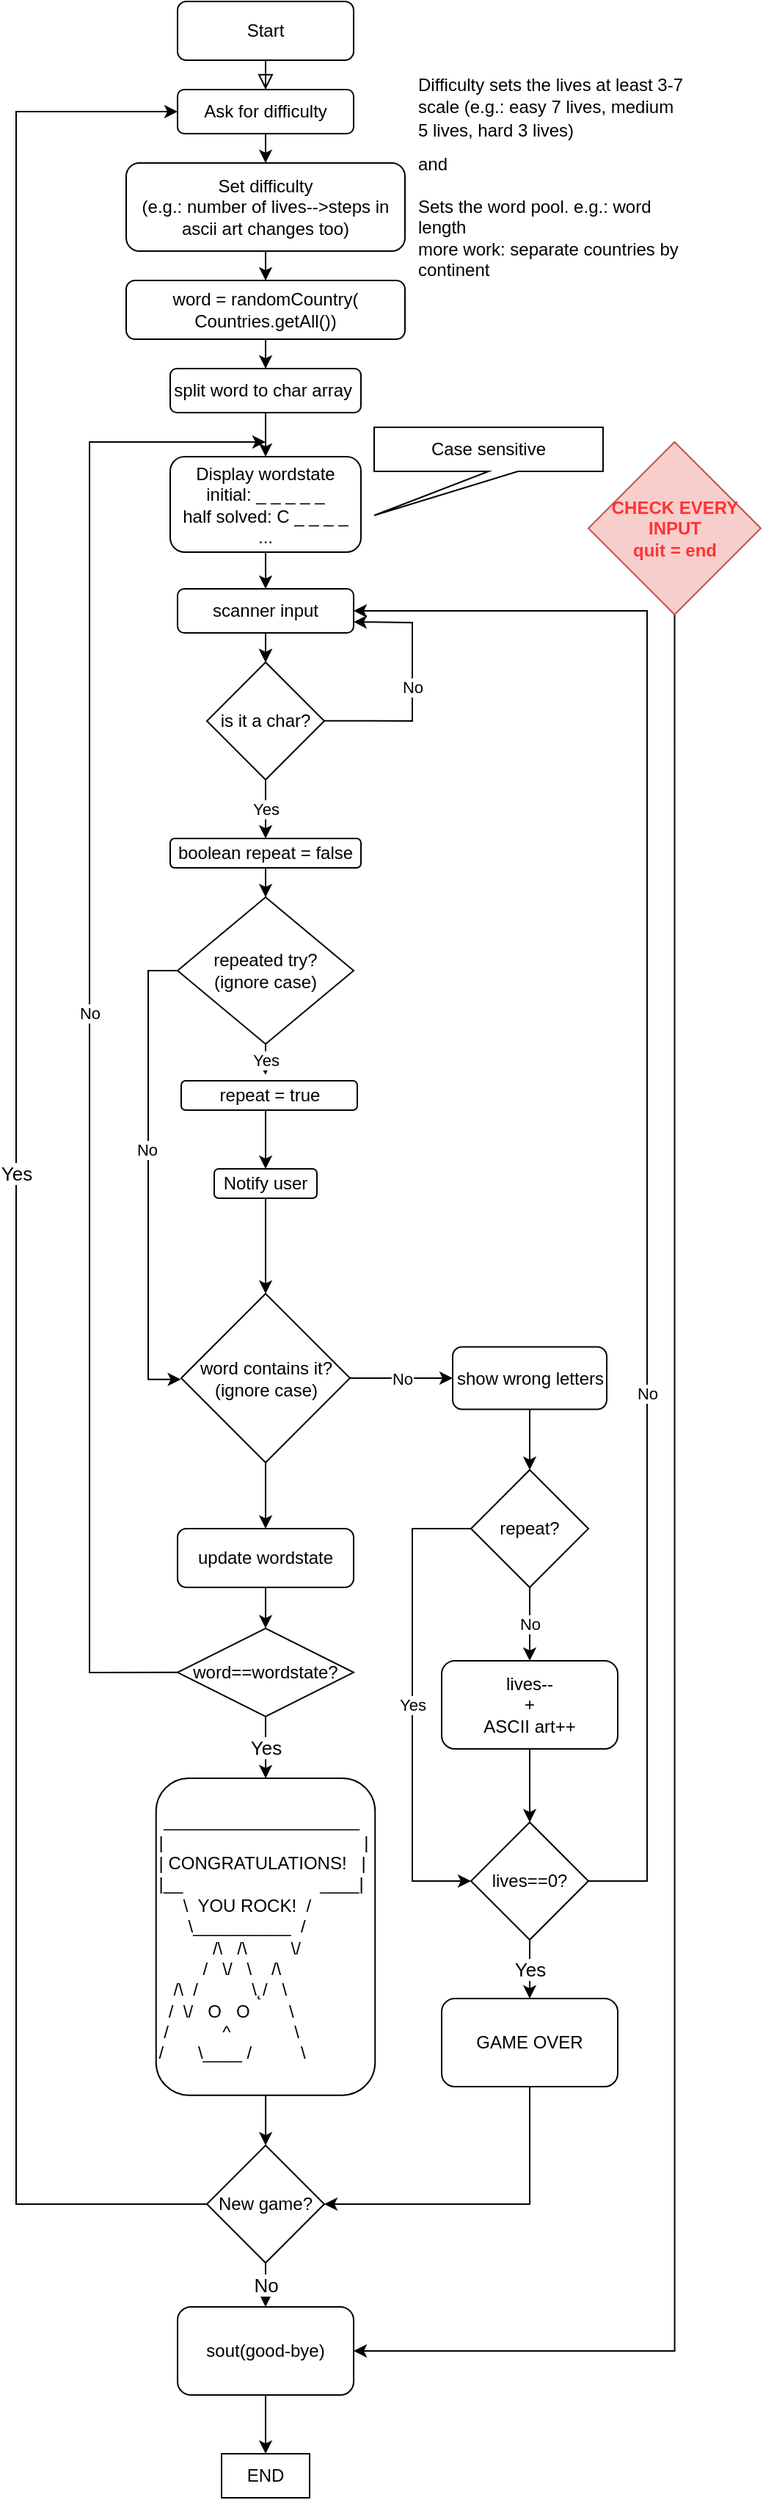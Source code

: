 <mxfile version="20.2.3" type="device"><diagram id="C5RBs43oDa-KdzZeNtuy" name="Page-1"><mxGraphModel dx="1422" dy="762" grid="1" gridSize="10" guides="1" tooltips="1" connect="1" arrows="1" fold="1" page="1" pageScale="1" pageWidth="827" pageHeight="1169" math="0" shadow="0"><root><mxCell id="WIyWlLk6GJQsqaUBKTNV-0"/><mxCell id="WIyWlLk6GJQsqaUBKTNV-1" parent="WIyWlLk6GJQsqaUBKTNV-0"/><mxCell id="WIyWlLk6GJQsqaUBKTNV-2" value="" style="rounded=0;html=1;jettySize=auto;orthogonalLoop=1;fontSize=11;endArrow=block;endFill=0;endSize=8;strokeWidth=1;shadow=0;labelBackgroundColor=none;edgeStyle=orthogonalEdgeStyle;" parent="WIyWlLk6GJQsqaUBKTNV-1" source="WIyWlLk6GJQsqaUBKTNV-3" target="CVo1SqyGIrOw2i-RHTwR-0" edge="1"><mxGeometry relative="1" as="geometry"/></mxCell><mxCell id="WIyWlLk6GJQsqaUBKTNV-3" value="Start" style="rounded=1;whiteSpace=wrap;html=1;fontSize=12;glass=0;strokeWidth=1;shadow=0;" parent="WIyWlLk6GJQsqaUBKTNV-1" vertex="1"><mxGeometry x="160" y="30" width="120" height="40" as="geometry"/></mxCell><mxCell id="CVo1SqyGIrOw2i-RHTwR-4" style="edgeStyle=orthogonalEdgeStyle;rounded=0;orthogonalLoop=1;jettySize=auto;html=1;entryX=0.5;entryY=0;entryDx=0;entryDy=0;" parent="WIyWlLk6GJQsqaUBKTNV-1" source="CVo1SqyGIrOw2i-RHTwR-0" target="CVo1SqyGIrOw2i-RHTwR-3" edge="1"><mxGeometry relative="1" as="geometry"/></mxCell><mxCell id="CVo1SqyGIrOw2i-RHTwR-0" value="Ask for difficulty" style="rounded=1;whiteSpace=wrap;html=1;" parent="WIyWlLk6GJQsqaUBKTNV-1" vertex="1"><mxGeometry x="160" y="90" width="120" height="30" as="geometry"/></mxCell><mxCell id="CVo1SqyGIrOw2i-RHTwR-6" style="edgeStyle=orthogonalEdgeStyle;rounded=0;orthogonalLoop=1;jettySize=auto;html=1;entryX=0.5;entryY=0;entryDx=0;entryDy=0;" parent="WIyWlLk6GJQsqaUBKTNV-1" source="CVo1SqyGIrOw2i-RHTwR-3" target="CVo1SqyGIrOw2i-RHTwR-5" edge="1"><mxGeometry relative="1" as="geometry"/></mxCell><mxCell id="CVo1SqyGIrOw2i-RHTwR-3" value="Set difficulty&lt;br&gt;(e.g.: number of lives--&amp;gt;steps in ascii art changes too)" style="rounded=1;whiteSpace=wrap;html=1;" parent="WIyWlLk6GJQsqaUBKTNV-1" vertex="1"><mxGeometry x="125" y="140" width="190" height="60" as="geometry"/></mxCell><mxCell id="CVo1SqyGIrOw2i-RHTwR-9" value="" style="edgeStyle=orthogonalEdgeStyle;rounded=0;orthogonalLoop=1;jettySize=auto;html=1;" parent="WIyWlLk6GJQsqaUBKTNV-1" source="CVo1SqyGIrOw2i-RHTwR-5" target="CVo1SqyGIrOw2i-RHTwR-8" edge="1"><mxGeometry relative="1" as="geometry"/></mxCell><mxCell id="CVo1SqyGIrOw2i-RHTwR-5" value="word = randomCountry( Countries.getAll())" style="rounded=1;whiteSpace=wrap;html=1;" parent="WIyWlLk6GJQsqaUBKTNV-1" vertex="1"><mxGeometry x="125" y="220" width="190" height="40" as="geometry"/></mxCell><mxCell id="CVo1SqyGIrOw2i-RHTwR-64" value="" style="edgeStyle=orthogonalEdgeStyle;rounded=0;comic=0;orthogonalLoop=1;jettySize=auto;html=1;" parent="WIyWlLk6GJQsqaUBKTNV-1" source="CVo1SqyGIrOw2i-RHTwR-8" target="CVo1SqyGIrOw2i-RHTwR-58" edge="1"><mxGeometry relative="1" as="geometry"/></mxCell><mxCell id="CVo1SqyGIrOw2i-RHTwR-8" value="split word to char array&amp;nbsp;" style="rounded=1;whiteSpace=wrap;html=1;" parent="WIyWlLk6GJQsqaUBKTNV-1" vertex="1"><mxGeometry x="155" y="280" width="130" height="30" as="geometry"/></mxCell><mxCell id="CVo1SqyGIrOw2i-RHTwR-13" value="" style="edgeStyle=orthogonalEdgeStyle;rounded=0;orthogonalLoop=1;jettySize=auto;html=1;" parent="WIyWlLk6GJQsqaUBKTNV-1" source="CVo1SqyGIrOw2i-RHTwR-10" target="CVo1SqyGIrOw2i-RHTwR-12" edge="1"><mxGeometry relative="1" as="geometry"/></mxCell><mxCell id="CVo1SqyGIrOw2i-RHTwR-66" value="" style="edgeStyle=orthogonalEdgeStyle;rounded=0;comic=0;orthogonalLoop=1;jettySize=auto;html=1;" parent="WIyWlLk6GJQsqaUBKTNV-1" source="CVo1SqyGIrOw2i-RHTwR-10" target="CVo1SqyGIrOw2i-RHTwR-12" edge="1"><mxGeometry relative="1" as="geometry"/></mxCell><mxCell id="CVo1SqyGIrOw2i-RHTwR-10" value="scanner input" style="rounded=1;whiteSpace=wrap;html=1;" parent="WIyWlLk6GJQsqaUBKTNV-1" vertex="1"><mxGeometry x="160" y="430" width="120" height="30" as="geometry"/></mxCell><mxCell id="CVo1SqyGIrOw2i-RHTwR-12" value="is it a char?" style="rhombus;whiteSpace=wrap;html=1;direction=south;" parent="WIyWlLk6GJQsqaUBKTNV-1" vertex="1"><mxGeometry x="180" y="480" width="80" height="80" as="geometry"/></mxCell><mxCell id="CVo1SqyGIrOw2i-RHTwR-116" style="edgeStyle=orthogonalEdgeStyle;rounded=0;comic=0;orthogonalLoop=1;jettySize=auto;html=1;entryX=0.5;entryY=0;entryDx=0;entryDy=0;fontColor=#000000;" parent="WIyWlLk6GJQsqaUBKTNV-1" source="CVo1SqyGIrOw2i-RHTwR-15" target="CVo1SqyGIrOw2i-RHTwR-26" edge="1"><mxGeometry relative="1" as="geometry"/></mxCell><mxCell id="CVo1SqyGIrOw2i-RHTwR-15" value="word contains it?&lt;br&gt;(ignore case)" style="rhombus;whiteSpace=wrap;html=1;" parent="WIyWlLk6GJQsqaUBKTNV-1" vertex="1"><mxGeometry x="162.5" y="910" width="115" height="115" as="geometry"/></mxCell><mxCell id="CVo1SqyGIrOw2i-RHTwR-20" value="" style="endArrow=classic;html=1;rounded=0;entryX=1;entryY=0.75;entryDx=0;entryDy=0;" parent="WIyWlLk6GJQsqaUBKTNV-1" target="CVo1SqyGIrOw2i-RHTwR-10" edge="1"><mxGeometry relative="1" as="geometry"><mxPoint x="260" y="519.83" as="sourcePoint"/><mxPoint x="360" y="519.83" as="targetPoint"/><Array as="points"><mxPoint x="320" y="520"/><mxPoint x="320" y="453"/></Array></mxGeometry></mxCell><mxCell id="CVo1SqyGIrOw2i-RHTwR-21" value="No" style="edgeLabel;resizable=0;html=1;align=center;verticalAlign=middle;" parent="CVo1SqyGIrOw2i-RHTwR-20" connectable="0" vertex="1"><mxGeometry relative="1" as="geometry"/></mxCell><mxCell id="CVo1SqyGIrOw2i-RHTwR-70" value="" style="edgeStyle=orthogonalEdgeStyle;rounded=0;comic=0;orthogonalLoop=1;jettySize=auto;html=1;" parent="WIyWlLk6GJQsqaUBKTNV-1" source="CVo1SqyGIrOw2i-RHTwR-26" target="CVo1SqyGIrOw2i-RHTwR-69" edge="1"><mxGeometry relative="1" as="geometry"/></mxCell><mxCell id="CVo1SqyGIrOw2i-RHTwR-26" value="update wordstate" style="rounded=1;whiteSpace=wrap;html=1;" parent="WIyWlLk6GJQsqaUBKTNV-1" vertex="1"><mxGeometry x="160" y="1070" width="120" height="40" as="geometry"/></mxCell><mxCell id="CVo1SqyGIrOw2i-RHTwR-32" value="" style="endArrow=classic;html=1;rounded=0;exitX=1;exitY=0.5;exitDx=0;exitDy=0;entryX=0.5;entryY=0;entryDx=0;entryDy=0;" parent="WIyWlLk6GJQsqaUBKTNV-1" source="CVo1SqyGIrOw2i-RHTwR-12" target="CVo1SqyGIrOw2i-RHTwR-128" edge="1"><mxGeometry relative="1" as="geometry"><mxPoint x="390" y="670" as="sourcePoint"/><mxPoint x="220" y="590" as="targetPoint"/></mxGeometry></mxCell><mxCell id="CVo1SqyGIrOw2i-RHTwR-33" value="Yes" style="edgeLabel;resizable=0;html=1;align=center;verticalAlign=middle;" parent="CVo1SqyGIrOw2i-RHTwR-32" connectable="0" vertex="1"><mxGeometry relative="1" as="geometry"/></mxCell><mxCell id="CVo1SqyGIrOw2i-RHTwR-126" value="" style="edgeStyle=orthogonalEdgeStyle;rounded=0;comic=0;orthogonalLoop=1;jettySize=auto;html=1;fontColor=#000000;" parent="WIyWlLk6GJQsqaUBKTNV-1" source="CVo1SqyGIrOw2i-RHTwR-34" target="CVo1SqyGIrOw2i-RHTwR-124" edge="1"><mxGeometry relative="1" as="geometry"/></mxCell><mxCell id="CVo1SqyGIrOw2i-RHTwR-34" value="show wrong letters" style="rounded=1;whiteSpace=wrap;html=1;" parent="WIyWlLk6GJQsqaUBKTNV-1" vertex="1"><mxGeometry x="347.5" y="946.25" width="105" height="42.5" as="geometry"/></mxCell><mxCell id="CVo1SqyGIrOw2i-RHTwR-133" value="" style="edgeStyle=orthogonalEdgeStyle;rounded=0;comic=0;orthogonalLoop=1;jettySize=auto;html=1;fontSize=13;fontColor=#000000;" parent="WIyWlLk6GJQsqaUBKTNV-1" source="CVo1SqyGIrOw2i-RHTwR-37" target="CVo1SqyGIrOw2i-RHTwR-39" edge="1"><mxGeometry relative="1" as="geometry"/></mxCell><mxCell id="CVo1SqyGIrOw2i-RHTwR-37" value="lives--&lt;br&gt;+&lt;br&gt;ASCII art++" style="rounded=1;whiteSpace=wrap;html=1;" parent="WIyWlLk6GJQsqaUBKTNV-1" vertex="1"><mxGeometry x="340" y="1160" width="120" height="60" as="geometry"/></mxCell><mxCell id="CVo1SqyGIrOw2i-RHTwR-100" style="edgeStyle=orthogonalEdgeStyle;rounded=0;comic=0;orthogonalLoop=1;jettySize=auto;html=1;exitX=1;exitY=0.5;exitDx=0;exitDy=0;entryX=1;entryY=0.5;entryDx=0;entryDy=0;fontColor=#000000;metaEdit=1;" parent="WIyWlLk6GJQsqaUBKTNV-1" source="CVo1SqyGIrOw2i-RHTwR-39" target="CVo1SqyGIrOw2i-RHTwR-10" edge="1"><mxGeometry relative="1" as="geometry"><Array as="points"><mxPoint x="480" y="1310"/><mxPoint x="480" y="445"/></Array></mxGeometry></mxCell><mxCell id="CVo1SqyGIrOw2i-RHTwR-130" value="No" style="edgeLabel;html=1;align=center;verticalAlign=middle;resizable=0;points=[];fontColor=#000000;" parent="CVo1SqyGIrOw2i-RHTwR-100" vertex="1" connectable="0"><mxGeometry x="-0.327" relative="1" as="geometry"><mxPoint as="offset"/></mxGeometry></mxCell><mxCell id="CVo1SqyGIrOw2i-RHTwR-134" value="Yes" style="edgeStyle=orthogonalEdgeStyle;rounded=0;comic=0;orthogonalLoop=1;jettySize=auto;html=1;fontSize=13;fontColor=#000000;" parent="WIyWlLk6GJQsqaUBKTNV-1" source="CVo1SqyGIrOw2i-RHTwR-39" target="CVo1SqyGIrOw2i-RHTwR-43" edge="1"><mxGeometry relative="1" as="geometry"/></mxCell><mxCell id="CVo1SqyGIrOw2i-RHTwR-39" value="lives==0?" style="rhombus;whiteSpace=wrap;html=1;" parent="WIyWlLk6GJQsqaUBKTNV-1" vertex="1"><mxGeometry x="360" y="1270" width="80" height="80" as="geometry"/></mxCell><mxCell id="CVo1SqyGIrOw2i-RHTwR-49" value="" style="edgeStyle=orthogonalEdgeStyle;rounded=0;comic=0;orthogonalLoop=1;jettySize=auto;html=1;entryX=1;entryY=0.5;entryDx=0;entryDy=0;" parent="WIyWlLk6GJQsqaUBKTNV-1" source="CVo1SqyGIrOw2i-RHTwR-43" target="CVo1SqyGIrOw2i-RHTwR-45" edge="1"><mxGeometry relative="1" as="geometry"><mxPoint x="400" y="1544.615" as="targetPoint"/><Array as="points"><mxPoint x="400" y="1530"/></Array></mxGeometry></mxCell><mxCell id="CVo1SqyGIrOw2i-RHTwR-43" value="GAME OVER" style="rounded=1;whiteSpace=wrap;html=1;" parent="WIyWlLk6GJQsqaUBKTNV-1" vertex="1"><mxGeometry x="340" y="1390" width="120" height="60" as="geometry"/></mxCell><mxCell id="CVo1SqyGIrOw2i-RHTwR-136" value="Yes" style="edgeStyle=orthogonalEdgeStyle;rounded=0;comic=0;orthogonalLoop=1;jettySize=auto;html=1;exitX=0;exitY=0.5;exitDx=0;exitDy=0;fontSize=13;fontColor=#000000;entryX=0;entryY=0.5;entryDx=0;entryDy=0;" parent="WIyWlLk6GJQsqaUBKTNV-1" source="CVo1SqyGIrOw2i-RHTwR-45" target="CVo1SqyGIrOw2i-RHTwR-0" edge="1"><mxGeometry relative="1" as="geometry"><mxPoint x="50" y="80" as="targetPoint"/><Array as="points"><mxPoint x="50" y="1530"/><mxPoint x="50" y="105"/></Array></mxGeometry></mxCell><mxCell id="CVo1SqyGIrOw2i-RHTwR-137" value="No" style="edgeStyle=orthogonalEdgeStyle;rounded=0;comic=0;orthogonalLoop=1;jettySize=auto;html=1;fontSize=13;fontColor=#000000;" parent="WIyWlLk6GJQsqaUBKTNV-1" source="CVo1SqyGIrOw2i-RHTwR-45" target="CVo1SqyGIrOw2i-RHTwR-82" edge="1"><mxGeometry relative="1" as="geometry"/></mxCell><mxCell id="CVo1SqyGIrOw2i-RHTwR-45" value="New game?" style="rhombus;whiteSpace=wrap;html=1;" parent="WIyWlLk6GJQsqaUBKTNV-1" vertex="1"><mxGeometry x="180" y="1490" width="80" height="80" as="geometry"/></mxCell><mxCell id="CVo1SqyGIrOw2i-RHTwR-54" value="END" style="rounded=0;whiteSpace=wrap;html=1;" parent="WIyWlLk6GJQsqaUBKTNV-1" vertex="1"><mxGeometry x="190" y="1700" width="60" height="30" as="geometry"/></mxCell><mxCell id="CVo1SqyGIrOw2i-RHTwR-67" style="edgeStyle=orthogonalEdgeStyle;rounded=0;comic=0;orthogonalLoop=1;jettySize=auto;html=1;" parent="WIyWlLk6GJQsqaUBKTNV-1" source="CVo1SqyGIrOw2i-RHTwR-58" target="CVo1SqyGIrOw2i-RHTwR-10" edge="1"><mxGeometry relative="1" as="geometry"><Array as="points"><mxPoint x="220" y="420"/><mxPoint x="220" y="420"/></Array></mxGeometry></mxCell><mxCell id="CVo1SqyGIrOw2i-RHTwR-58" value="Display wordstate&lt;br&gt;initial: _ _ _ _ _&lt;br&gt;half solved: C _ _ _ _&lt;br&gt;..." style="rounded=1;whiteSpace=wrap;html=1;" parent="WIyWlLk6GJQsqaUBKTNV-1" vertex="1"><mxGeometry x="155" y="340" width="130" height="65" as="geometry"/></mxCell><mxCell id="CVo1SqyGIrOw2i-RHTwR-68" value="Case sensitive" style="shape=callout;whiteSpace=wrap;html=1;perimeter=calloutPerimeter;position2=0;" parent="WIyWlLk6GJQsqaUBKTNV-1" vertex="1"><mxGeometry x="294" y="320" width="156" height="60" as="geometry"/></mxCell><mxCell id="CVo1SqyGIrOw2i-RHTwR-132" value="Yes" style="edgeStyle=orthogonalEdgeStyle;rounded=0;comic=0;orthogonalLoop=1;jettySize=auto;html=1;fontSize=13;fontColor=#000000;" parent="WIyWlLk6GJQsqaUBKTNV-1" source="CVo1SqyGIrOw2i-RHTwR-69" target="CVo1SqyGIrOw2i-RHTwR-71" edge="1"><mxGeometry relative="1" as="geometry"/></mxCell><mxCell id="CVo1SqyGIrOw2i-RHTwR-69" value="word==wordstate?" style="rhombus;whiteSpace=wrap;html=1;" parent="WIyWlLk6GJQsqaUBKTNV-1" vertex="1"><mxGeometry x="160" y="1137.91" width="120" height="60" as="geometry"/></mxCell><mxCell id="CVo1SqyGIrOw2i-RHTwR-135" value="" style="edgeStyle=orthogonalEdgeStyle;rounded=0;comic=0;orthogonalLoop=1;jettySize=auto;html=1;fontSize=13;fontColor=#000000;" parent="WIyWlLk6GJQsqaUBKTNV-1" source="CVo1SqyGIrOw2i-RHTwR-71" target="CVo1SqyGIrOw2i-RHTwR-45" edge="1"><mxGeometry relative="1" as="geometry"/></mxCell><mxCell id="CVo1SqyGIrOw2i-RHTwR-71" value="&lt;div style=&quot;text-align: left;&quot;&gt;&amp;nbsp;____________________&lt;/div&gt;&lt;div style=&quot;text-align: left;&quot;&gt;&lt;span style=&quot;background-color: initial;&quot;&gt;|&amp;nbsp; &amp;nbsp; &amp;nbsp; &amp;nbsp; &amp;nbsp; &amp;nbsp; &amp;nbsp; &amp;nbsp; &amp;nbsp; &amp;nbsp; &amp;nbsp; &amp;nbsp; &amp;nbsp; &amp;nbsp; &amp;nbsp; &amp;nbsp; &amp;nbsp; &amp;nbsp; &amp;nbsp; &amp;nbsp; &amp;nbsp;|&lt;/span&gt;&lt;/div&gt;&lt;div style=&quot;text-align: left;&quot;&gt;&lt;span style=&quot;background-color: initial;&quot;&gt;| CONGRATULATIONS!&amp;nbsp; &amp;nbsp;|&amp;nbsp;&lt;/span&gt;&lt;/div&gt;&lt;div style=&quot;text-align: left;&quot;&gt;&lt;span style=&quot;background-color: initial;&quot;&gt;|__&amp;nbsp; &amp;nbsp; &amp;nbsp; &amp;nbsp; &amp;nbsp; &amp;nbsp; &amp;nbsp; &amp;nbsp; &amp;nbsp; &amp;nbsp; &amp;nbsp; &amp;nbsp; &amp;nbsp; &amp;nbsp; ____|&lt;/span&gt;&lt;/div&gt;&lt;div style=&quot;text-align: left;&quot;&gt;&lt;span style=&quot;background-color: initial;&quot;&gt;&amp;nbsp; &amp;nbsp; &amp;nbsp;\&amp;nbsp; YOU ROCK!&amp;nbsp; /&lt;/span&gt;&lt;/div&gt;&lt;div style=&quot;text-align: left;&quot;&gt;&lt;span style=&quot;background-color: initial;&quot;&gt;&amp;nbsp; &amp;nbsp; &amp;nbsp; \__________&amp;nbsp; /&lt;/span&gt;&lt;/div&gt;&lt;div style=&quot;text-align: left;&quot;&gt;&amp;nbsp; &amp;nbsp; &amp;nbsp; &amp;nbsp; &amp;nbsp; &amp;nbsp;/\&amp;nbsp; &amp;nbsp;/\&amp;nbsp; &amp;nbsp; &amp;nbsp; &amp;nbsp; &amp;nbsp;\/&lt;/div&gt;&lt;div style=&quot;text-align: left;&quot;&gt;&amp;nbsp; &amp;nbsp; &amp;nbsp; &amp;nbsp; &amp;nbsp;/&amp;nbsp; &amp;nbsp;\/&amp;nbsp; &amp;nbsp;\&amp;nbsp; &amp;nbsp; /\&lt;/div&gt;&lt;div style=&quot;text-align: left;&quot;&gt;&lt;span style=&quot;background-color: initial;&quot;&gt;&amp;nbsp; &amp;nbsp;/\&amp;nbsp; /&amp;nbsp; &amp;nbsp; &amp;nbsp; &amp;nbsp; &amp;nbsp; &amp;nbsp;\˛/&amp;nbsp; &amp;nbsp;\&lt;/span&gt;&lt;/div&gt;&lt;div style=&quot;text-align: left;&quot;&gt;&lt;span style=&quot;background-color: initial;&quot;&gt;&amp;nbsp; /&amp;nbsp; \/&amp;nbsp; &amp;nbsp;O&amp;nbsp; &amp;nbsp;O&amp;nbsp; &amp;nbsp; &amp;nbsp; &amp;nbsp; \&lt;/span&gt;&lt;/div&gt;&lt;div style=&quot;text-align: left;&quot;&gt;&lt;span style=&quot;background-color: initial;&quot;&gt;&amp;nbsp;/&amp;nbsp; &amp;nbsp; &amp;nbsp; &amp;nbsp; &amp;nbsp; &amp;nbsp;^&amp;nbsp; &amp;nbsp; &amp;nbsp; &amp;nbsp; &amp;nbsp; &amp;nbsp; &amp;nbsp;\&lt;/span&gt;&lt;/div&gt;&lt;div style=&quot;text-align: left;&quot;&gt;&lt;span style=&quot;background-color: initial;&quot;&gt;/&amp;nbsp; &amp;nbsp; &amp;nbsp; &amp;nbsp;\____ /&amp;nbsp; &amp;nbsp; &amp;nbsp; &amp;nbsp; &amp;nbsp; \&lt;/span&gt;&lt;/div&gt;" style="rounded=1;whiteSpace=wrap;html=1;" parent="WIyWlLk6GJQsqaUBKTNV-1" vertex="1"><mxGeometry x="145.38" y="1240" width="149.25" height="215.83" as="geometry"/></mxCell><mxCell id="CVo1SqyGIrOw2i-RHTwR-79" value="" style="endArrow=classic;html=1;rounded=0;exitX=0;exitY=0.5;exitDx=0;exitDy=0;" parent="WIyWlLk6GJQsqaUBKTNV-1" source="CVo1SqyGIrOw2i-RHTwR-69" edge="1"><mxGeometry relative="1" as="geometry"><mxPoint x="270" y="529.83" as="sourcePoint"/><mxPoint x="220" y="330" as="targetPoint"/><Array as="points"><mxPoint x="100" y="1168"/><mxPoint x="100" y="330"/></Array></mxGeometry></mxCell><mxCell id="CVo1SqyGIrOw2i-RHTwR-80" value="No" style="edgeLabel;resizable=0;html=1;align=center;verticalAlign=middle;" parent="CVo1SqyGIrOw2i-RHTwR-79" connectable="0" vertex="1"><mxGeometry relative="1" as="geometry"/></mxCell><mxCell id="CVo1SqyGIrOw2i-RHTwR-85" value="" style="edgeStyle=orthogonalEdgeStyle;rounded=0;comic=0;orthogonalLoop=1;jettySize=auto;html=1;fontColor=#000000;exitX=0.5;exitY=1;exitDx=0;exitDy=0;" parent="WIyWlLk6GJQsqaUBKTNV-1" source="CVo1SqyGIrOw2i-RHTwR-82" target="CVo1SqyGIrOw2i-RHTwR-54" edge="1"><mxGeometry relative="1" as="geometry"/></mxCell><mxCell id="CVo1SqyGIrOw2i-RHTwR-82" value="&lt;font color=&quot;#000000&quot;&gt;sout(good-bye)&lt;/font&gt;" style="rounded=1;whiteSpace=wrap;html=1;fontColor=#FF3333;" parent="WIyWlLk6GJQsqaUBKTNV-1" vertex="1"><mxGeometry x="160.01" y="1600" width="120" height="60" as="geometry"/></mxCell><mxCell id="CVo1SqyGIrOw2i-RHTwR-90" value="" style="edgeStyle=orthogonalEdgeStyle;rounded=0;comic=0;orthogonalLoop=1;jettySize=auto;html=1;fontColor=#000000;exitX=0.5;exitY=1;exitDx=0;exitDy=0;entryX=1;entryY=0.5;entryDx=0;entryDy=0;" parent="WIyWlLk6GJQsqaUBKTNV-1" source="CVo1SqyGIrOw2i-RHTwR-87" target="CVo1SqyGIrOw2i-RHTwR-82" edge="1"><mxGeometry relative="1" as="geometry"><mxPoint x="705" y="430" as="sourcePoint"/></mxGeometry></mxCell><mxCell id="CVo1SqyGIrOw2i-RHTwR-87" value="&lt;span style=&quot;color: rgb(255, 51, 51); font-weight: 700;&quot;&gt;CHECK EVERY INPUT&lt;/span&gt;&lt;br style=&quot;color: rgb(255, 51, 51); font-weight: 700;&quot;&gt;&lt;span style=&quot;color: rgb(255, 51, 51); font-weight: 700;&quot;&gt;quit = end&lt;/span&gt;" style="rhombus;whiteSpace=wrap;html=1;fillColor=#f8cecc;strokeColor=#b85450;" parent="WIyWlLk6GJQsqaUBKTNV-1" vertex="1"><mxGeometry x="440" y="330" width="117.5" height="117.5" as="geometry"/></mxCell><mxCell id="CVo1SqyGIrOw2i-RHTwR-109" value="Yes" style="edgeStyle=orthogonalEdgeStyle;rounded=0;comic=0;orthogonalLoop=1;jettySize=auto;html=1;fontColor=#000000;entryX=0.48;entryY=-0.2;entryDx=0;entryDy=0;entryPerimeter=0;" parent="WIyWlLk6GJQsqaUBKTNV-1" source="CVo1SqyGIrOw2i-RHTwR-91" target="CVo1SqyGIrOw2i-RHTwR-122" edge="1"><mxGeometry relative="1" as="geometry"><mxPoint x="220" y="755" as="targetPoint"/></mxGeometry></mxCell><mxCell id="CVo1SqyGIrOw2i-RHTwR-113" style="edgeStyle=orthogonalEdgeStyle;rounded=0;comic=0;orthogonalLoop=1;jettySize=auto;html=1;fontColor=#000000;entryX=-0.002;entryY=0.508;entryDx=0;entryDy=0;entryPerimeter=0;" parent="WIyWlLk6GJQsqaUBKTNV-1" source="CVo1SqyGIrOw2i-RHTwR-91" target="CVo1SqyGIrOw2i-RHTwR-15" edge="1"><mxGeometry relative="1" as="geometry"><mxPoint x="160" y="800" as="targetPoint"/><Array as="points"><mxPoint x="140" y="690"/><mxPoint x="140" y="968"/></Array></mxGeometry></mxCell><mxCell id="CVo1SqyGIrOw2i-RHTwR-114" value="No" style="edgeLabel;html=1;align=center;verticalAlign=middle;resizable=0;points=[];fontColor=#000000;" parent="CVo1SqyGIrOw2i-RHTwR-113" vertex="1" connectable="0"><mxGeometry x="-0.114" y="-1" relative="1" as="geometry"><mxPoint as="offset"/></mxGeometry></mxCell><mxCell id="CVo1SqyGIrOw2i-RHTwR-91" value="repeated try?&lt;br&gt;(ignore case)" style="rhombus;whiteSpace=wrap;html=1;" parent="WIyWlLk6GJQsqaUBKTNV-1" vertex="1"><mxGeometry x="160" y="640" width="120" height="100" as="geometry"/></mxCell><mxCell id="CVo1SqyGIrOw2i-RHTwR-92" value="" style="endArrow=classic;html=1;rounded=0;exitX=1;exitY=0.5;exitDx=0;exitDy=0;entryX=0;entryY=0.5;entryDx=0;entryDy=0;" parent="WIyWlLk6GJQsqaUBKTNV-1" source="CVo1SqyGIrOw2i-RHTwR-15" target="CVo1SqyGIrOw2i-RHTwR-34" edge="1"><mxGeometry relative="1" as="geometry"><mxPoint x="750" y="747.5" as="sourcePoint"/><mxPoint x="340" y="968" as="targetPoint"/></mxGeometry></mxCell><mxCell id="CVo1SqyGIrOw2i-RHTwR-93" value="No" style="edgeLabel;resizable=0;html=1;align=center;verticalAlign=middle;" parent="CVo1SqyGIrOw2i-RHTwR-92" connectable="0" vertex="1"><mxGeometry relative="1" as="geometry"/></mxCell><mxCell id="CVo1SqyGIrOw2i-RHTwR-110" value="" style="edgeStyle=orthogonalEdgeStyle;rounded=0;comic=0;orthogonalLoop=1;jettySize=auto;html=1;fontColor=#000000;" parent="WIyWlLk6GJQsqaUBKTNV-1" source="CVo1SqyGIrOw2i-RHTwR-108" target="CVo1SqyGIrOw2i-RHTwR-15" edge="1"><mxGeometry relative="1" as="geometry"/></mxCell><mxCell id="CVo1SqyGIrOw2i-RHTwR-108" value="Notify user" style="rounded=1;whiteSpace=wrap;html=1;fontColor=#000000;" parent="WIyWlLk6GJQsqaUBKTNV-1" vertex="1"><mxGeometry x="185" y="825" width="70" height="20" as="geometry"/></mxCell><mxCell id="CVo1SqyGIrOw2i-RHTwR-123" value="" style="edgeStyle=orthogonalEdgeStyle;rounded=0;comic=0;orthogonalLoop=1;jettySize=auto;html=1;fontColor=#000000;" parent="WIyWlLk6GJQsqaUBKTNV-1" source="CVo1SqyGIrOw2i-RHTwR-122" target="CVo1SqyGIrOw2i-RHTwR-108" edge="1"><mxGeometry relative="1" as="geometry"><Array as="points"><mxPoint x="220" y="795"/><mxPoint x="220" y="795"/></Array></mxGeometry></mxCell><mxCell id="CVo1SqyGIrOw2i-RHTwR-122" value="repeat = true" style="rounded=1;whiteSpace=wrap;html=1;fontColor=#000000;" parent="WIyWlLk6GJQsqaUBKTNV-1" vertex="1"><mxGeometry x="162.5" y="765" width="120" height="20" as="geometry"/></mxCell><mxCell id="CVo1SqyGIrOw2i-RHTwR-125" value="No" style="edgeStyle=orthogonalEdgeStyle;rounded=0;comic=0;orthogonalLoop=1;jettySize=auto;html=1;entryX=0.5;entryY=0;entryDx=0;entryDy=0;fontColor=#000000;exitX=0.5;exitY=1;exitDx=0;exitDy=0;" parent="WIyWlLk6GJQsqaUBKTNV-1" source="CVo1SqyGIrOw2i-RHTwR-124" target="CVo1SqyGIrOw2i-RHTwR-37" edge="1"><mxGeometry relative="1" as="geometry"><mxPoint x="368" y="1120" as="sourcePoint"/></mxGeometry></mxCell><mxCell id="CVo1SqyGIrOw2i-RHTwR-127" value="Yes" style="edgeStyle=orthogonalEdgeStyle;rounded=0;comic=0;orthogonalLoop=1;jettySize=auto;html=1;exitX=0;exitY=0.5;exitDx=0;exitDy=0;fontColor=#000000;entryX=0;entryY=0.5;entryDx=0;entryDy=0;" parent="WIyWlLk6GJQsqaUBKTNV-1" source="CVo1SqyGIrOw2i-RHTwR-124" target="CVo1SqyGIrOw2i-RHTwR-39" edge="1"><mxGeometry relative="1" as="geometry"><mxPoint x="740" y="1010" as="targetPoint"/><Array as="points"><mxPoint x="320" y="1070"/><mxPoint x="320" y="1310"/></Array></mxGeometry></mxCell><mxCell id="CVo1SqyGIrOw2i-RHTwR-124" value="repeat?" style="rhombus;whiteSpace=wrap;html=1;fontColor=#000000;" parent="WIyWlLk6GJQsqaUBKTNV-1" vertex="1"><mxGeometry x="360" y="1030" width="80" height="80" as="geometry"/></mxCell><mxCell id="CVo1SqyGIrOw2i-RHTwR-129" value="" style="edgeStyle=orthogonalEdgeStyle;rounded=0;comic=0;orthogonalLoop=1;jettySize=auto;html=1;fontColor=#000000;" parent="WIyWlLk6GJQsqaUBKTNV-1" source="CVo1SqyGIrOw2i-RHTwR-128" target="CVo1SqyGIrOw2i-RHTwR-91" edge="1"><mxGeometry relative="1" as="geometry"/></mxCell><mxCell id="CVo1SqyGIrOw2i-RHTwR-128" value="boolean repeat = false" style="rounded=1;whiteSpace=wrap;html=1;fontColor=#000000;" parent="WIyWlLk6GJQsqaUBKTNV-1" vertex="1"><mxGeometry x="155" y="600" width="130" height="20" as="geometry"/></mxCell><mxCell id="CVo1SqyGIrOw2i-RHTwR-131" value="&lt;h1 style=&quot;font-size: 13px;&quot;&gt;&lt;span style=&quot;background-color: initial; font-size: 12px; font-weight: normal;&quot;&gt;Difficulty sets the lives at least 3-7 scale (e.g.: easy 7 lives, medium 5 lives, hard 3 lives)&amp;nbsp;&lt;/span&gt;&lt;/h1&gt;&lt;div&gt;and&lt;/div&gt;&lt;div&gt;&lt;br&gt;&lt;/div&gt;&lt;div&gt;Sets the word pool. e.g.: word length&lt;/div&gt;&lt;div&gt;more work: separate countries by continent&amp;nbsp;&amp;nbsp;&lt;/div&gt;" style="text;html=1;strokeColor=none;fillColor=none;spacing=5;spacingTop=-20;whiteSpace=wrap;overflow=hidden;rounded=0;fontColor=#000000;" parent="WIyWlLk6GJQsqaUBKTNV-1" vertex="1"><mxGeometry x="319" y="80" width="190" height="160" as="geometry"/></mxCell></root></mxGraphModel></diagram></mxfile>